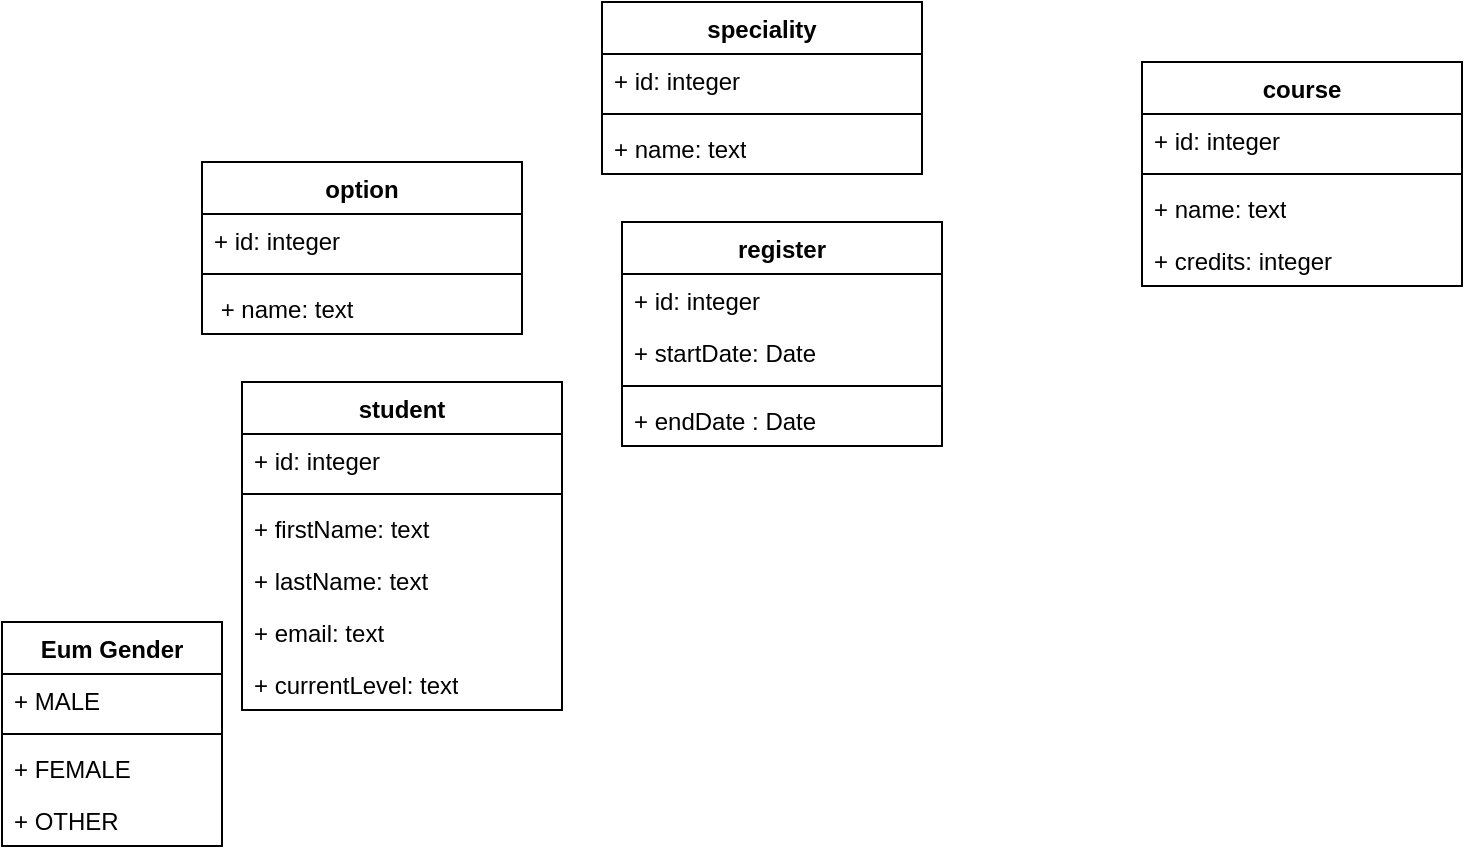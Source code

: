 <mxfile version="24.4.13" type="github" pages="3">
  <diagram name="Page-1" id="PVpVWnrb7OfxVeaUVZbv">
    <mxGraphModel dx="880" dy="404" grid="1" gridSize="10" guides="1" tooltips="1" connect="1" arrows="1" fold="1" page="1" pageScale="1" pageWidth="1100" pageHeight="850" math="0" shadow="0">
      <root>
        <mxCell id="0" />
        <mxCell id="1" parent="0" />
        <mxCell id="9z153Rb5Zh5aQNl601J3-8" value="speciality" style="swimlane;fontStyle=1;align=center;verticalAlign=top;childLayout=stackLayout;horizontal=1;startSize=26;horizontalStack=0;resizeParent=1;resizeParentMax=0;resizeLast=0;collapsible=1;marginBottom=0;whiteSpace=wrap;html=1;" parent="1" vertex="1">
          <mxGeometry x="310" y="410" width="160" height="86" as="geometry" />
        </mxCell>
        <mxCell id="9z153Rb5Zh5aQNl601J3-9" value="+ id: integer" style="text;strokeColor=none;fillColor=none;align=left;verticalAlign=top;spacingLeft=4;spacingRight=4;overflow=hidden;rotatable=0;points=[[0,0.5],[1,0.5]];portConstraint=eastwest;whiteSpace=wrap;html=1;" parent="9z153Rb5Zh5aQNl601J3-8" vertex="1">
          <mxGeometry y="26" width="160" height="26" as="geometry" />
        </mxCell>
        <mxCell id="9z153Rb5Zh5aQNl601J3-10" value="" style="line;strokeWidth=1;fillColor=none;align=left;verticalAlign=middle;spacingTop=-1;spacingLeft=3;spacingRight=3;rotatable=0;labelPosition=right;points=[];portConstraint=eastwest;strokeColor=inherit;" parent="9z153Rb5Zh5aQNl601J3-8" vertex="1">
          <mxGeometry y="52" width="160" height="8" as="geometry" />
        </mxCell>
        <mxCell id="9z153Rb5Zh5aQNl601J3-13" value="+ name: text" style="text;strokeColor=none;fillColor=none;align=left;verticalAlign=top;spacingLeft=4;spacingRight=4;overflow=hidden;rotatable=0;points=[[0,0.5],[1,0.5]];portConstraint=eastwest;whiteSpace=wrap;html=1;" parent="9z153Rb5Zh5aQNl601J3-8" vertex="1">
          <mxGeometry y="60" width="160" height="26" as="geometry" />
        </mxCell>
        <mxCell id="9z153Rb5Zh5aQNl601J3-14" value="option" style="swimlane;fontStyle=1;align=center;verticalAlign=top;childLayout=stackLayout;horizontal=1;startSize=26;horizontalStack=0;resizeParent=1;resizeParentMax=0;resizeLast=0;collapsible=1;marginBottom=0;whiteSpace=wrap;html=1;" parent="1" vertex="1">
          <mxGeometry x="110" y="490" width="160" height="86" as="geometry" />
        </mxCell>
        <mxCell id="9z153Rb5Zh5aQNl601J3-15" value="+ id: integer" style="text;strokeColor=none;fillColor=none;align=left;verticalAlign=top;spacingLeft=4;spacingRight=4;overflow=hidden;rotatable=0;points=[[0,0.5],[1,0.5]];portConstraint=eastwest;whiteSpace=wrap;html=1;" parent="9z153Rb5Zh5aQNl601J3-14" vertex="1">
          <mxGeometry y="26" width="160" height="26" as="geometry" />
        </mxCell>
        <mxCell id="9z153Rb5Zh5aQNl601J3-16" value="" style="line;strokeWidth=1;fillColor=none;align=left;verticalAlign=middle;spacingTop=-1;spacingLeft=3;spacingRight=3;rotatable=0;labelPosition=right;points=[];portConstraint=eastwest;strokeColor=inherit;" parent="9z153Rb5Zh5aQNl601J3-14" vertex="1">
          <mxGeometry y="52" width="160" height="8" as="geometry" />
        </mxCell>
        <mxCell id="9z153Rb5Zh5aQNl601J3-17" value="&amp;nbsp;+ name: text" style="text;strokeColor=none;fillColor=none;align=left;verticalAlign=top;spacingLeft=4;spacingRight=4;overflow=hidden;rotatable=0;points=[[0,0.5],[1,0.5]];portConstraint=eastwest;whiteSpace=wrap;html=1;" parent="9z153Rb5Zh5aQNl601J3-14" vertex="1">
          <mxGeometry y="60" width="160" height="26" as="geometry" />
        </mxCell>
        <mxCell id="9z153Rb5Zh5aQNl601J3-18" value="course" style="swimlane;fontStyle=1;align=center;verticalAlign=top;childLayout=stackLayout;horizontal=1;startSize=26;horizontalStack=0;resizeParent=1;resizeParentMax=0;resizeLast=0;collapsible=1;marginBottom=0;whiteSpace=wrap;html=1;" parent="1" vertex="1">
          <mxGeometry x="580" y="440" width="160" height="112" as="geometry" />
        </mxCell>
        <mxCell id="9z153Rb5Zh5aQNl601J3-19" value="+ id: integer" style="text;strokeColor=none;fillColor=none;align=left;verticalAlign=top;spacingLeft=4;spacingRight=4;overflow=hidden;rotatable=0;points=[[0,0.5],[1,0.5]];portConstraint=eastwest;whiteSpace=wrap;html=1;" parent="9z153Rb5Zh5aQNl601J3-18" vertex="1">
          <mxGeometry y="26" width="160" height="26" as="geometry" />
        </mxCell>
        <mxCell id="9z153Rb5Zh5aQNl601J3-20" value="" style="line;strokeWidth=1;fillColor=none;align=left;verticalAlign=middle;spacingTop=-1;spacingLeft=3;spacingRight=3;rotatable=0;labelPosition=right;points=[];portConstraint=eastwest;strokeColor=inherit;" parent="9z153Rb5Zh5aQNl601J3-18" vertex="1">
          <mxGeometry y="52" width="160" height="8" as="geometry" />
        </mxCell>
        <mxCell id="9z153Rb5Zh5aQNl601J3-21" value="+ name: text" style="text;strokeColor=none;fillColor=none;align=left;verticalAlign=top;spacingLeft=4;spacingRight=4;overflow=hidden;rotatable=0;points=[[0,0.5],[1,0.5]];portConstraint=eastwest;whiteSpace=wrap;html=1;" parent="9z153Rb5Zh5aQNl601J3-18" vertex="1">
          <mxGeometry y="60" width="160" height="26" as="geometry" />
        </mxCell>
        <mxCell id="9z153Rb5Zh5aQNl601J3-25" value="+ credits: integer" style="text;strokeColor=none;fillColor=none;align=left;verticalAlign=top;spacingLeft=4;spacingRight=4;overflow=hidden;rotatable=0;points=[[0,0.5],[1,0.5]];portConstraint=eastwest;whiteSpace=wrap;html=1;" parent="9z153Rb5Zh5aQNl601J3-18" vertex="1">
          <mxGeometry y="86" width="160" height="26" as="geometry" />
        </mxCell>
        <mxCell id="9z153Rb5Zh5aQNl601J3-27" value="student" style="swimlane;fontStyle=1;align=center;verticalAlign=top;childLayout=stackLayout;horizontal=1;startSize=26;horizontalStack=0;resizeParent=1;resizeParentMax=0;resizeLast=0;collapsible=1;marginBottom=0;whiteSpace=wrap;html=1;" parent="1" vertex="1">
          <mxGeometry x="130" y="600" width="160" height="164" as="geometry" />
        </mxCell>
        <mxCell id="9z153Rb5Zh5aQNl601J3-28" value="+ id: integer" style="text;strokeColor=none;fillColor=none;align=left;verticalAlign=top;spacingLeft=4;spacingRight=4;overflow=hidden;rotatable=0;points=[[0,0.5],[1,0.5]];portConstraint=eastwest;whiteSpace=wrap;html=1;" parent="9z153Rb5Zh5aQNl601J3-27" vertex="1">
          <mxGeometry y="26" width="160" height="26" as="geometry" />
        </mxCell>
        <mxCell id="9z153Rb5Zh5aQNl601J3-29" value="" style="line;strokeWidth=1;fillColor=none;align=left;verticalAlign=middle;spacingTop=-1;spacingLeft=3;spacingRight=3;rotatable=0;labelPosition=right;points=[];portConstraint=eastwest;strokeColor=inherit;" parent="9z153Rb5Zh5aQNl601J3-27" vertex="1">
          <mxGeometry y="52" width="160" height="8" as="geometry" />
        </mxCell>
        <mxCell id="9z153Rb5Zh5aQNl601J3-32" value="+ firstName: text" style="text;strokeColor=none;fillColor=none;align=left;verticalAlign=top;spacingLeft=4;spacingRight=4;overflow=hidden;rotatable=0;points=[[0,0.5],[1,0.5]];portConstraint=eastwest;whiteSpace=wrap;html=1;" parent="9z153Rb5Zh5aQNl601J3-27" vertex="1">
          <mxGeometry y="60" width="160" height="26" as="geometry" />
        </mxCell>
        <mxCell id="9z153Rb5Zh5aQNl601J3-33" value="+ lastName: text" style="text;strokeColor=none;fillColor=none;align=left;verticalAlign=top;spacingLeft=4;spacingRight=4;overflow=hidden;rotatable=0;points=[[0,0.5],[1,0.5]];portConstraint=eastwest;whiteSpace=wrap;html=1;" parent="9z153Rb5Zh5aQNl601J3-27" vertex="1">
          <mxGeometry y="86" width="160" height="26" as="geometry" />
        </mxCell>
        <mxCell id="9z153Rb5Zh5aQNl601J3-34" value="+ email: text" style="text;strokeColor=none;fillColor=none;align=left;verticalAlign=top;spacingLeft=4;spacingRight=4;overflow=hidden;rotatable=0;points=[[0,0.5],[1,0.5]];portConstraint=eastwest;whiteSpace=wrap;html=1;" parent="9z153Rb5Zh5aQNl601J3-27" vertex="1">
          <mxGeometry y="112" width="160" height="26" as="geometry" />
        </mxCell>
        <mxCell id="9z153Rb5Zh5aQNl601J3-49" value="+ currentLevel: text" style="text;strokeColor=none;fillColor=none;align=left;verticalAlign=top;spacingLeft=4;spacingRight=4;overflow=hidden;rotatable=0;points=[[0,0.5],[1,0.5]];portConstraint=eastwest;whiteSpace=wrap;html=1;" parent="9z153Rb5Zh5aQNl601J3-27" vertex="1">
          <mxGeometry y="138" width="160" height="26" as="geometry" />
        </mxCell>
        <mxCell id="9z153Rb5Zh5aQNl601J3-35" value="Eum Gender" style="swimlane;fontStyle=1;align=center;verticalAlign=top;childLayout=stackLayout;horizontal=1;startSize=26;horizontalStack=0;resizeParent=1;resizeParentMax=0;resizeLast=0;collapsible=1;marginBottom=0;whiteSpace=wrap;html=1;" parent="1" vertex="1">
          <mxGeometry x="10" y="720" width="110" height="112" as="geometry" />
        </mxCell>
        <mxCell id="9z153Rb5Zh5aQNl601J3-36" value="+ MALE" style="text;strokeColor=none;fillColor=none;align=left;verticalAlign=top;spacingLeft=4;spacingRight=4;overflow=hidden;rotatable=0;points=[[0,0.5],[1,0.5]];portConstraint=eastwest;whiteSpace=wrap;html=1;" parent="9z153Rb5Zh5aQNl601J3-35" vertex="1">
          <mxGeometry y="26" width="110" height="26" as="geometry" />
        </mxCell>
        <mxCell id="9z153Rb5Zh5aQNl601J3-37" value="" style="line;strokeWidth=1;fillColor=none;align=left;verticalAlign=middle;spacingTop=-1;spacingLeft=3;spacingRight=3;rotatable=0;labelPosition=right;points=[];portConstraint=eastwest;strokeColor=inherit;" parent="9z153Rb5Zh5aQNl601J3-35" vertex="1">
          <mxGeometry y="52" width="110" height="8" as="geometry" />
        </mxCell>
        <mxCell id="9z153Rb5Zh5aQNl601J3-38" value="+ FEMALE" style="text;strokeColor=none;fillColor=none;align=left;verticalAlign=top;spacingLeft=4;spacingRight=4;overflow=hidden;rotatable=0;points=[[0,0.5],[1,0.5]];portConstraint=eastwest;whiteSpace=wrap;html=1;" parent="9z153Rb5Zh5aQNl601J3-35" vertex="1">
          <mxGeometry y="60" width="110" height="26" as="geometry" />
        </mxCell>
        <mxCell id="9z153Rb5Zh5aQNl601J3-39" value="+ OTHER" style="text;strokeColor=none;fillColor=none;align=left;verticalAlign=top;spacingLeft=4;spacingRight=4;overflow=hidden;rotatable=0;points=[[0,0.5],[1,0.5]];portConstraint=eastwest;whiteSpace=wrap;html=1;" parent="9z153Rb5Zh5aQNl601J3-35" vertex="1">
          <mxGeometry y="86" width="110" height="26" as="geometry" />
        </mxCell>
        <mxCell id="9z153Rb5Zh5aQNl601J3-40" value="register" style="swimlane;fontStyle=1;align=center;verticalAlign=top;childLayout=stackLayout;horizontal=1;startSize=26;horizontalStack=0;resizeParent=1;resizeParentMax=0;resizeLast=0;collapsible=1;marginBottom=0;whiteSpace=wrap;html=1;" parent="1" vertex="1">
          <mxGeometry x="320" y="520" width="160" height="112" as="geometry" />
        </mxCell>
        <mxCell id="9z153Rb5Zh5aQNl601J3-41" value="+ id: integer" style="text;strokeColor=none;fillColor=none;align=left;verticalAlign=top;spacingLeft=4;spacingRight=4;overflow=hidden;rotatable=0;points=[[0,0.5],[1,0.5]];portConstraint=eastwest;whiteSpace=wrap;html=1;" parent="9z153Rb5Zh5aQNl601J3-40" vertex="1">
          <mxGeometry y="26" width="160" height="26" as="geometry" />
        </mxCell>
        <mxCell id="9z153Rb5Zh5aQNl601J3-47" value="+ startDate: Date" style="text;strokeColor=none;fillColor=none;align=left;verticalAlign=top;spacingLeft=4;spacingRight=4;overflow=hidden;rotatable=0;points=[[0,0.5],[1,0.5]];portConstraint=eastwest;whiteSpace=wrap;html=1;" parent="9z153Rb5Zh5aQNl601J3-40" vertex="1">
          <mxGeometry y="52" width="160" height="26" as="geometry" />
        </mxCell>
        <mxCell id="9z153Rb5Zh5aQNl601J3-42" value="" style="line;strokeWidth=1;fillColor=none;align=left;verticalAlign=middle;spacingTop=-1;spacingLeft=3;spacingRight=3;rotatable=0;labelPosition=right;points=[];portConstraint=eastwest;strokeColor=inherit;" parent="9z153Rb5Zh5aQNl601J3-40" vertex="1">
          <mxGeometry y="78" width="160" height="8" as="geometry" />
        </mxCell>
        <mxCell id="9z153Rb5Zh5aQNl601J3-48" value="+ endDate : Date" style="text;strokeColor=none;fillColor=none;align=left;verticalAlign=top;spacingLeft=4;spacingRight=4;overflow=hidden;rotatable=0;points=[[0,0.5],[1,0.5]];portConstraint=eastwest;whiteSpace=wrap;html=1;" parent="9z153Rb5Zh5aQNl601J3-40" vertex="1">
          <mxGeometry y="86" width="160" height="26" as="geometry" />
        </mxCell>
      </root>
    </mxGraphModel>
  </diagram>
  <diagram id="EVSd_o98dj5fEHspu7c7" name="Page-2">
    <mxGraphModel dx="808" dy="454" grid="1" gridSize="10" guides="1" tooltips="1" connect="1" arrows="1" fold="1" page="1" pageScale="1" pageWidth="850" pageHeight="1100" math="0" shadow="0">
      <root>
        <mxCell id="0" />
        <mxCell id="1" parent="0" />
        <mxCell id="r9Iak4nXetqMGGFo57f--1" value="Class" style="swimlane;fontStyle=0;childLayout=stackLayout;horizontal=1;startSize=26;fillColor=none;horizontalStack=0;resizeParent=1;resizeParentMax=0;resizeLast=0;collapsible=1;marginBottom=0;whiteSpace=wrap;html=1;" parent="1" vertex="1">
          <mxGeometry x="350" y="270" width="160" height="196" as="geometry" />
        </mxCell>
        <mxCell id="r9Iak4nXetqMGGFo57f--2" value="+ id: Int" style="text;strokeColor=none;fillColor=none;align=left;verticalAlign=top;spacingLeft=4;spacingRight=4;overflow=hidden;rotatable=0;points=[[0,0.5],[1,0.5]];portConstraint=eastwest;whiteSpace=wrap;html=1;" parent="r9Iak4nXetqMGGFo57f--1" vertex="1">
          <mxGeometry y="26" width="160" height="26" as="geometry" />
        </mxCell>
        <mxCell id="r9Iak4nXetqMGGFo57f--4" value="&lt;div&gt;+ field : Text&lt;/div&gt;&lt;div&gt;&lt;br&gt;&lt;/div&gt;&lt;div&gt;+ cycle : cycle&lt;br&gt;&lt;/div&gt;&lt;div&gt;&lt;br&gt;&lt;/div&gt;&lt;div&gt;+ level : Int&lt;/div&gt;&lt;div&gt;&lt;br&gt;&lt;/div&gt;&lt;div&gt;+ feeSchool: number&lt;br&gt;&lt;/div&gt;" style="text;strokeColor=none;fillColor=none;align=left;verticalAlign=top;spacingLeft=4;spacingRight=4;overflow=hidden;rotatable=0;points=[[0,0.5],[1,0.5]];portConstraint=eastwest;whiteSpace=wrap;html=1;" parent="r9Iak4nXetqMGGFo57f--1" vertex="1">
          <mxGeometry y="52" width="160" height="118" as="geometry" />
        </mxCell>
        <mxCell id="r9Iak4nXetqMGGFo57f--3" value="+ registrationFee : Number" style="text;strokeColor=none;fillColor=none;align=left;verticalAlign=top;spacingLeft=4;spacingRight=4;overflow=hidden;rotatable=0;points=[[0,0.5],[1,0.5]];portConstraint=eastwest;whiteSpace=wrap;html=1;" parent="r9Iak4nXetqMGGFo57f--1" vertex="1">
          <mxGeometry y="170" width="160" height="26" as="geometry" />
        </mxCell>
        <mxCell id="3dtmtDhH3WgYcla-uufY-2" value="&lt;p style=&quot;margin:0px;margin-top:4px;text-align:center;&quot;&gt;&lt;b&gt;cycle&lt;/b&gt;&lt;/p&gt;&lt;hr size=&quot;1&quot; style=&quot;border-style:solid;&quot;&gt;&lt;p style=&quot;margin:0px;margin-left:4px;&quot;&gt;+ name: Text&lt;br&gt;&lt;/p&gt;&lt;hr size=&quot;1&quot; style=&quot;border-style:solid;&quot;&gt;&lt;p style=&quot;margin:0px;margin-left:4px;&quot;&gt;+ constructor(): void&lt;br&gt;&lt;/p&gt;" style="verticalAlign=top;align=left;overflow=fill;html=1;whiteSpace=wrap;" parent="1" vertex="1">
          <mxGeometry x="180" y="450" width="160" height="90" as="geometry" />
        </mxCell>
        <mxCell id="dONlT-souG-99hwp9RoZ-6" value="course" style="swimlane;fontStyle=0;childLayout=stackLayout;horizontal=1;startSize=26;fillColor=none;horizontalStack=0;resizeParent=1;resizeParentMax=0;resizeLast=0;collapsible=1;marginBottom=0;whiteSpace=wrap;html=1;" parent="1" vertex="1">
          <mxGeometry x="650" y="330" width="140" height="132" as="geometry" />
        </mxCell>
        <mxCell id="dONlT-souG-99hwp9RoZ-7" value="+ id: int" style="text;strokeColor=none;fillColor=none;align=left;verticalAlign=top;spacingLeft=4;spacingRight=4;overflow=hidden;rotatable=0;points=[[0,0.5],[1,0.5]];portConstraint=eastwest;whiteSpace=wrap;html=1;" parent="dONlT-souG-99hwp9RoZ-6" vertex="1">
          <mxGeometry y="26" width="140" height="26" as="geometry" />
        </mxCell>
        <mxCell id="dONlT-souG-99hwp9RoZ-8" value="+ title: text" style="text;strokeColor=none;fillColor=none;align=left;verticalAlign=top;spacingLeft=4;spacingRight=4;overflow=hidden;rotatable=0;points=[[0,0.5],[1,0.5]];portConstraint=eastwest;whiteSpace=wrap;html=1;" parent="dONlT-souG-99hwp9RoZ-6" vertex="1">
          <mxGeometry y="52" width="140" height="28" as="geometry" />
        </mxCell>
        <mxCell id="dONlT-souG-99hwp9RoZ-9" value="+ code: texr" style="text;strokeColor=none;fillColor=none;align=left;verticalAlign=top;spacingLeft=4;spacingRight=4;overflow=hidden;rotatable=0;points=[[0,0.5],[1,0.5]];portConstraint=eastwest;whiteSpace=wrap;html=1;" parent="dONlT-souG-99hwp9RoZ-6" vertex="1">
          <mxGeometry y="80" width="140" height="26" as="geometry" />
        </mxCell>
        <mxCell id="dONlT-souG-99hwp9RoZ-10" value="+ field: type" style="text;strokeColor=none;fillColor=none;align=left;verticalAlign=top;spacingLeft=4;spacingRight=4;overflow=hidden;rotatable=0;points=[[0,0.5],[1,0.5]];portConstraint=eastwest;whiteSpace=wrap;html=1;" parent="dONlT-souG-99hwp9RoZ-6" vertex="1">
          <mxGeometry y="106" width="140" height="26" as="geometry" />
        </mxCell>
        <mxCell id="dONlT-souG-99hwp9RoZ-11" value="school" style="swimlane;fontStyle=0;childLayout=stackLayout;horizontal=1;startSize=26;fillColor=none;horizontalStack=0;resizeParent=1;resizeParentMax=0;resizeLast=0;collapsible=1;marginBottom=0;whiteSpace=wrap;html=1;" parent="1" vertex="1">
          <mxGeometry x="180" y="280" width="140" height="132" as="geometry" />
        </mxCell>
        <mxCell id="dONlT-souG-99hwp9RoZ-12" value="+ id: number" style="text;strokeColor=none;fillColor=none;align=left;verticalAlign=top;spacingLeft=4;spacingRight=4;overflow=hidden;rotatable=0;points=[[0,0.5],[1,0.5]];portConstraint=eastwest;whiteSpace=wrap;html=1;" parent="dONlT-souG-99hwp9RoZ-11" vertex="1">
          <mxGeometry y="26" width="140" height="26" as="geometry" />
        </mxCell>
        <mxCell id="dONlT-souG-99hwp9RoZ-13" value="+ name: text" style="text;strokeColor=none;fillColor=none;align=left;verticalAlign=top;spacingLeft=4;spacingRight=4;overflow=hidden;rotatable=0;points=[[0,0.5],[1,0.5]];portConstraint=eastwest;whiteSpace=wrap;html=1;" parent="dONlT-souG-99hwp9RoZ-11" vertex="1">
          <mxGeometry y="52" width="140" height="28" as="geometry" />
        </mxCell>
        <mxCell id="dONlT-souG-99hwp9RoZ-14" value="+ address: text" style="text;strokeColor=none;fillColor=none;align=left;verticalAlign=top;spacingLeft=4;spacingRight=4;overflow=hidden;rotatable=0;points=[[0,0.5],[1,0.5]];portConstraint=eastwest;whiteSpace=wrap;html=1;" parent="dONlT-souG-99hwp9RoZ-11" vertex="1">
          <mxGeometry y="80" width="140" height="26" as="geometry" />
        </mxCell>
        <mxCell id="dONlT-souG-99hwp9RoZ-15" value="+ phone : number" style="text;strokeColor=none;fillColor=none;align=left;verticalAlign=top;spacingLeft=4;spacingRight=4;overflow=hidden;rotatable=0;points=[[0,0.5],[1,0.5]];portConstraint=eastwest;whiteSpace=wrap;html=1;" parent="dONlT-souG-99hwp9RoZ-11" vertex="1">
          <mxGeometry y="106" width="140" height="26" as="geometry" />
        </mxCell>
        <mxCell id="dONlT-souG-99hwp9RoZ-28" style="edgeStyle=orthogonalEdgeStyle;rounded=0;orthogonalLoop=1;jettySize=auto;html=1;exitX=0.5;exitY=0;exitDx=0;exitDy=0;" parent="1" source="dONlT-souG-99hwp9RoZ-20" edge="1">
          <mxGeometry relative="1" as="geometry">
            <mxPoint x="580" y="380" as="targetPoint" />
          </mxGeometry>
        </mxCell>
        <mxCell id="dONlT-souG-99hwp9RoZ-20" value="ClassCourse" style="swimlane;fontStyle=0;childLayout=stackLayout;horizontal=1;startSize=26;fillColor=none;horizontalStack=0;resizeParent=1;resizeParentMax=0;resizeLast=0;collapsible=1;marginBottom=0;whiteSpace=wrap;html=1;" parent="1" vertex="1">
          <mxGeometry x="500" y="510" width="140" height="52" as="geometry" />
        </mxCell>
        <mxCell id="dONlT-souG-99hwp9RoZ-21" value="+ id: number" style="text;strokeColor=none;fillColor=none;align=left;verticalAlign=top;spacingLeft=4;spacingRight=4;overflow=hidden;rotatable=0;points=[[0,0.5],[1,0.5]];portConstraint=eastwest;whiteSpace=wrap;html=1;" parent="dONlT-souG-99hwp9RoZ-20" vertex="1">
          <mxGeometry y="26" width="140" height="26" as="geometry" />
        </mxCell>
        <mxCell id="dONlT-souG-99hwp9RoZ-27" style="edgeStyle=orthogonalEdgeStyle;rounded=0;orthogonalLoop=1;jettySize=auto;html=1;exitX=1;exitY=0.5;exitDx=0;exitDy=0;entryX=0;entryY=0.923;entryDx=0;entryDy=0;entryPerimeter=0;" parent="1" target="dONlT-souG-99hwp9RoZ-7" edge="1">
          <mxGeometry relative="1" as="geometry">
            <mxPoint x="494" y="381" as="sourcePoint" />
            <mxPoint x="640.02" y="379.004" as="targetPoint" />
            <Array as="points">
              <mxPoint x="564" y="381" />
              <mxPoint x="564" y="383" />
              <mxPoint x="630" y="383" />
              <mxPoint x="630" y="379" />
            </Array>
          </mxGeometry>
        </mxCell>
        <mxCell id="dONlT-souG-99hwp9RoZ-30" value="*.n" style="text;html=1;align=center;verticalAlign=middle;resizable=0;points=[];autosize=1;strokeColor=none;fillColor=none;" parent="1" vertex="1">
          <mxGeometry x="500" y="358" width="40" height="30" as="geometry" />
        </mxCell>
        <mxCell id="dONlT-souG-99hwp9RoZ-31" value="*.n" style="text;html=1;align=center;verticalAlign=middle;resizable=0;points=[];autosize=1;strokeColor=none;fillColor=none;" parent="1" vertex="1">
          <mxGeometry x="610" y="350" width="40" height="30" as="geometry" />
        </mxCell>
      </root>
    </mxGraphModel>
  </diagram>
  <diagram id="S4RKxnrKNSfPIcE15Gsn" name="Page-3">
    <mxGraphModel dx="771" dy="454" grid="1" gridSize="10" guides="1" tooltips="1" connect="1" arrows="1" fold="1" page="1" pageScale="1" pageWidth="850" pageHeight="1100" math="0" shadow="0">
      <root>
        <mxCell id="0" />
        <mxCell id="1" parent="0" />
        <mxCell id="qKUMWcXbkTPQmeUeck81-2" value="app" style="shape=umlLifeline;perimeter=lifelinePerimeter;whiteSpace=wrap;html=1;container=1;dropTarget=0;collapsible=0;recursiveResize=0;outlineConnect=0;portConstraint=eastwest;newEdgeStyle={&quot;curved&quot;:0,&quot;rounded&quot;:0};" vertex="1" parent="1">
          <mxGeometry x="350" y="80" width="100" height="300" as="geometry" />
        </mxCell>
        <mxCell id="qKUMWcXbkTPQmeUeck81-5" value="" style="shape=umlLifeline;perimeter=lifelinePerimeter;whiteSpace=wrap;html=1;container=1;dropTarget=0;collapsible=0;recursiveResize=0;outlineConnect=0;portConstraint=eastwest;newEdgeStyle={&quot;curved&quot;:0,&quot;rounded&quot;:0};participant=umlActor;" vertex="1" parent="1">
          <mxGeometry x="180" y="80" width="20" height="300" as="geometry" />
        </mxCell>
        <mxCell id="qKUMWcXbkTPQmeUeck81-6" value="" style="html=1;points=[[0,0,0,0,5],[0,1,0,0,-5],[1,0,0,0,5],[1,1,0,0,-5]];perimeter=orthogonalPerimeter;outlineConnect=0;targetShapes=umlLifeline;portConstraint=eastwest;newEdgeStyle={&quot;curved&quot;:0,&quot;rounded&quot;:0};" vertex="1" parent="1">
          <mxGeometry x="390" y="140" width="10" height="140" as="geometry" />
        </mxCell>
        <mxCell id="qKUMWcXbkTPQmeUeck81-7" value="dispatch" style="html=1;verticalAlign=bottom;endArrow=block;curved=0;rounded=0;entryX=0;entryY=0;entryDx=0;entryDy=5;" edge="1" target="qKUMWcXbkTPQmeUeck81-6" parent="1">
          <mxGeometry relative="1" as="geometry">
            <mxPoint x="190" y="145" as="sourcePoint" />
          </mxGeometry>
        </mxCell>
        <mxCell id="qKUMWcXbkTPQmeUeck81-8" value="student assigned to" style="html=1;verticalAlign=bottom;endArrow=open;dashed=1;endSize=8;curved=0;rounded=0;exitX=0;exitY=1;exitDx=0;exitDy=-5;" edge="1" source="qKUMWcXbkTPQmeUeck81-6" parent="1" target="qKUMWcXbkTPQmeUeck81-5">
          <mxGeometry relative="1" as="geometry">
            <mxPoint x="190" y="215" as="targetPoint" />
          </mxGeometry>
        </mxCell>
        <mxCell id="qKUMWcXbkTPQmeUeck81-9" value="Condition" style="rhombus;whiteSpace=wrap;html=1;fontColor=#000000;fillColor=#ffffc0;strokeColor=#ff0000;" vertex="1" parent="1">
          <mxGeometry x="460" y="270" width="80" height="40" as="geometry" />
        </mxCell>
        <mxCell id="qKUMWcXbkTPQmeUeck81-10" value="no" style="edgeStyle=orthogonalEdgeStyle;html=1;align=left;verticalAlign=bottom;endArrow=open;endSize=8;strokeColor=#ff0000;rounded=0;" edge="1" source="qKUMWcXbkTPQmeUeck81-9" parent="1">
          <mxGeometry x="-1" relative="1" as="geometry">
            <mxPoint x="640" y="290" as="targetPoint" />
          </mxGeometry>
        </mxCell>
        <mxCell id="qKUMWcXbkTPQmeUeck81-11" value="yes" style="edgeStyle=orthogonalEdgeStyle;html=1;align=left;verticalAlign=top;endArrow=open;endSize=8;strokeColor=#ff0000;rounded=0;" edge="1" source="qKUMWcXbkTPQmeUeck81-9" parent="1">
          <mxGeometry x="-1" relative="1" as="geometry">
            <mxPoint x="500" y="370" as="targetPoint" />
          </mxGeometry>
        </mxCell>
      </root>
    </mxGraphModel>
  </diagram>
</mxfile>
